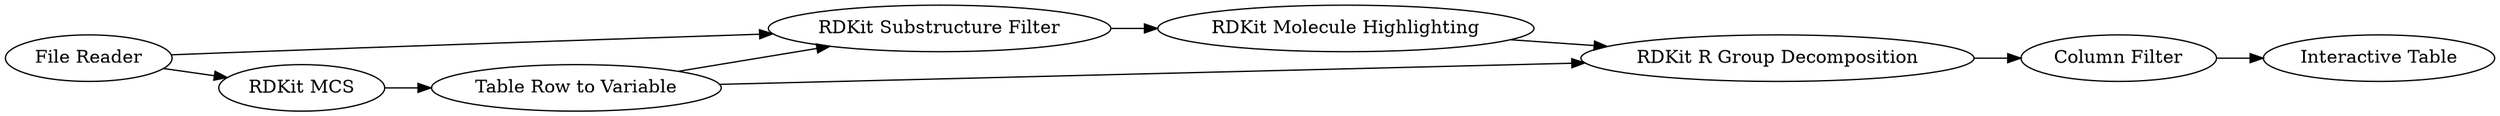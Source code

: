 digraph {
	"-5667026300033438457_12" [label="RDKit Substructure Filter"]
	"-5667026300033438457_10" [label="Table Row to Variable"]
	"-5667026300033438457_13" [label="File Reader"]
	"-5667026300033438457_25" [label="RDKit Molecule Highlighting"]
	"-5667026300033438457_33" [label="Interactive Table"]
	"-5667026300033438457_14" [label="RDKit MCS"]
	"-5667026300033438457_9" [label="RDKit R Group Decomposition"]
	"-5667026300033438457_28" [label="Column Filter"]
	"-5667026300033438457_28" -> "-5667026300033438457_33"
	"-5667026300033438457_13" -> "-5667026300033438457_12"
	"-5667026300033438457_12" -> "-5667026300033438457_25"
	"-5667026300033438457_10" -> "-5667026300033438457_12"
	"-5667026300033438457_13" -> "-5667026300033438457_14"
	"-5667026300033438457_9" -> "-5667026300033438457_28"
	"-5667026300033438457_10" -> "-5667026300033438457_9"
	"-5667026300033438457_25" -> "-5667026300033438457_9"
	"-5667026300033438457_14" -> "-5667026300033438457_10"
	rankdir=LR
}
